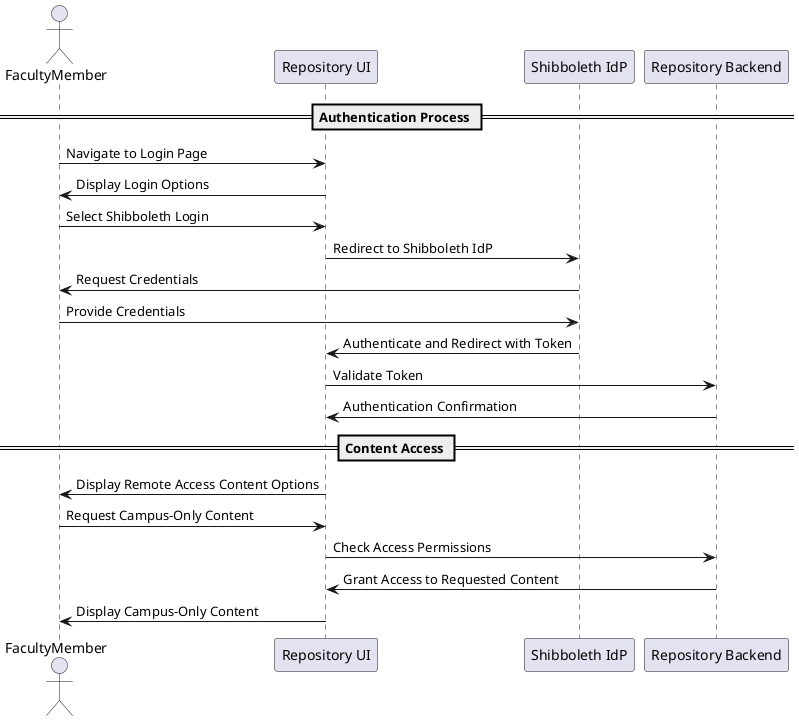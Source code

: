 @startuml
actor FacultyMember as FM
participant "Repository UI" as UI
participant "Shibboleth IdP" as IDP
participant "Repository Backend" as RB

== Authentication Process ==
FM -> UI : Navigate to Login Page
UI -> FM : Display Login Options
FM -> UI : Select Shibboleth Login
UI -> IDP : Redirect to Shibboleth IdP
IDP -> FM : Request Credentials
FM -> IDP : Provide Credentials
IDP -> UI : Authenticate and Redirect with Token
UI -> RB : Validate Token
RB -> UI : Authentication Confirmation

== Content Access ==
UI -> FM : Display Remote Access Content Options
FM -> UI : Request Campus-Only Content
UI -> RB : Check Access Permissions
RB -> UI : Grant Access to Requested Content
UI -> FM : Display Campus-Only Content

@enduml